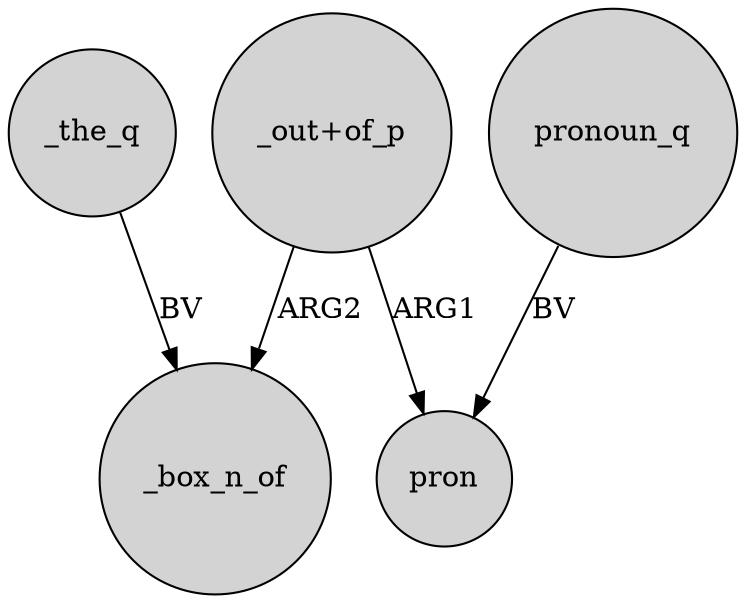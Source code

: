 digraph {
	node [shape=circle style=filled]
	"_out+of_p" -> _box_n_of [label=ARG2]
	_the_q -> _box_n_of [label=BV]
	"_out+of_p" -> pron [label=ARG1]
	pronoun_q -> pron [label=BV]
}
